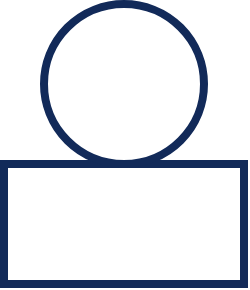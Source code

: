 <mxfile version="21.1.2" type="device">
  <diagram name="Page-1" id="puCZiJnxiid0PaoeAQZF">
    <mxGraphModel dx="984" dy="658" grid="1" gridSize="10" guides="1" tooltips="1" connect="1" arrows="1" fold="1" page="1" pageScale="1" pageWidth="827" pageHeight="1169" math="0" shadow="0">
      <root>
        <mxCell id="0" />
        <mxCell id="1" parent="0" />
        <mxCell id="6KshY1bItmZJ5iFTkkk7-1" value="" style="rounded=0;whiteSpace=wrap;html=1;strokeWidth=4;strokeColor=#122A59;" vertex="1" parent="1">
          <mxGeometry x="10" y="90" width="120" height="60" as="geometry" />
        </mxCell>
        <mxCell id="6KshY1bItmZJ5iFTkkk7-2" value="" style="ellipse;whiteSpace=wrap;html=1;aspect=fixed;strokeWidth=4;strokeColor=#122A59;" vertex="1" parent="1">
          <mxGeometry x="30" y="10" width="80" height="80" as="geometry" />
        </mxCell>
      </root>
    </mxGraphModel>
  </diagram>
</mxfile>
